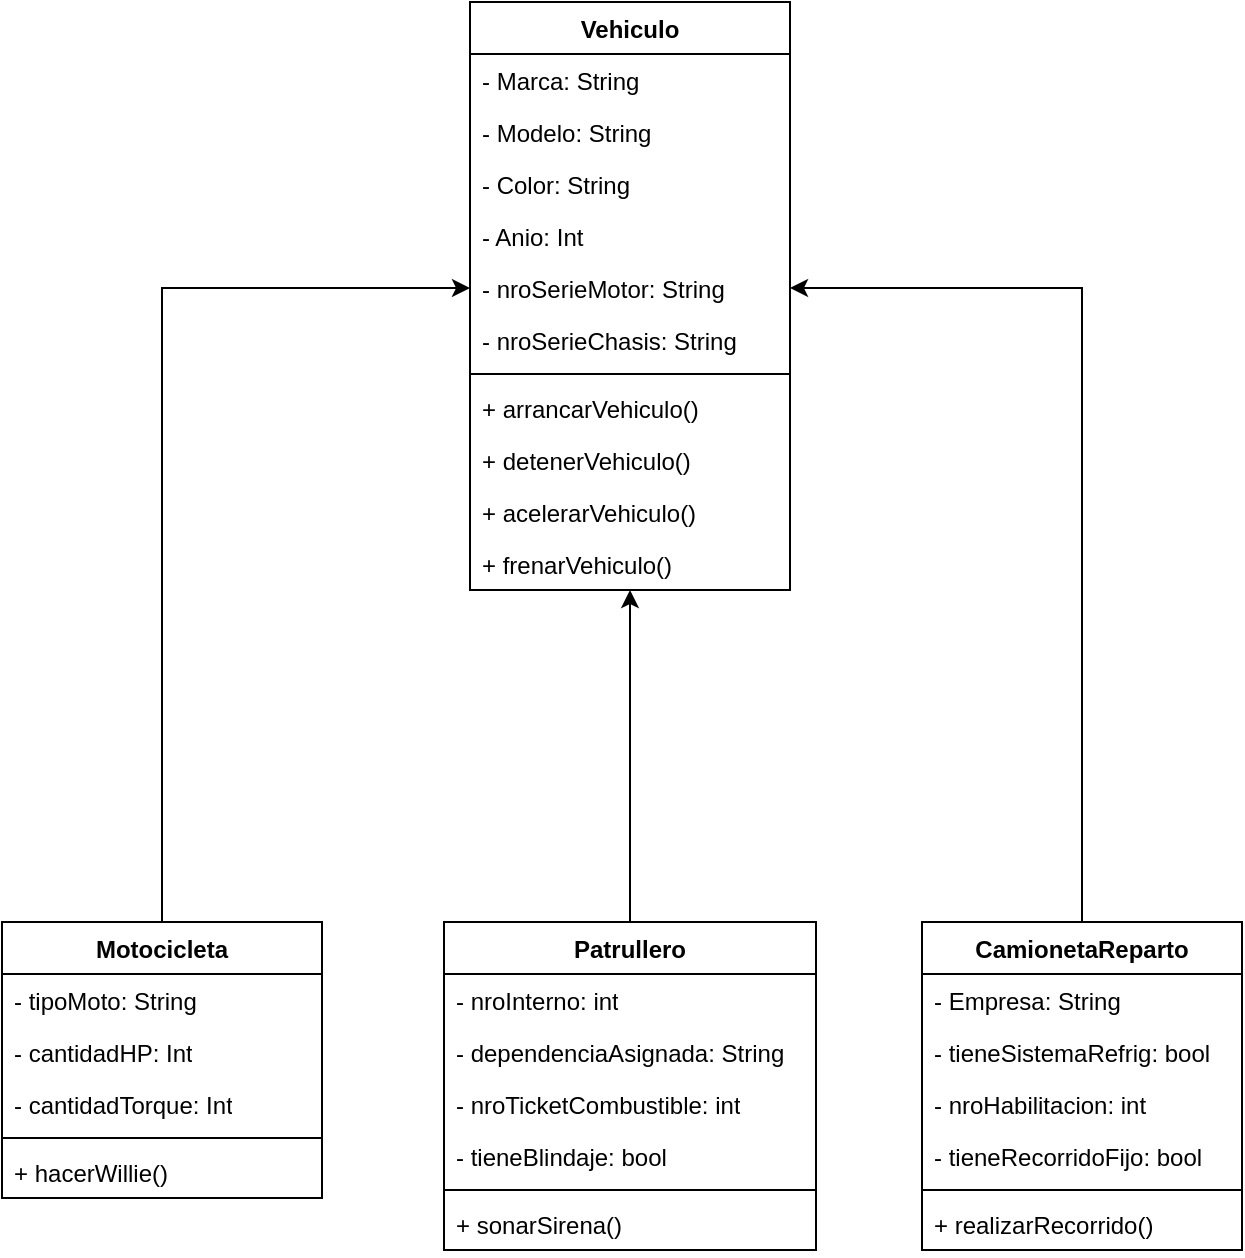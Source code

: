 <mxfile version="26.2.8">
  <diagram name="Página-1" id="VNTjKn-kO3xs-0Q_XKBr">
    <mxGraphModel dx="1641" dy="853" grid="1" gridSize="10" guides="1" tooltips="1" connect="1" arrows="1" fold="1" page="1" pageScale="1" pageWidth="827" pageHeight="1169" math="0" shadow="0">
      <root>
        <mxCell id="0" />
        <mxCell id="1" parent="0" />
        <mxCell id="LhBfAMIafzvcdsSHS8bk-43" value="" style="edgeStyle=orthogonalEdgeStyle;rounded=0;orthogonalLoop=1;jettySize=auto;html=1;" edge="1" parent="1" source="LhBfAMIafzvcdsSHS8bk-9" target="LhBfAMIafzvcdsSHS8bk-17">
          <mxGeometry relative="1" as="geometry">
            <mxPoint x="594" y="346" as="targetPoint" />
            <Array as="points" />
          </mxGeometry>
        </mxCell>
        <mxCell id="LhBfAMIafzvcdsSHS8bk-9" value="&lt;div&gt;Patrullero&lt;/div&gt;" style="swimlane;fontStyle=1;align=center;verticalAlign=top;childLayout=stackLayout;horizontal=1;startSize=26;horizontalStack=0;resizeParent=1;resizeParentMax=0;resizeLast=0;collapsible=1;marginBottom=0;whiteSpace=wrap;html=1;" vertex="1" parent="1">
          <mxGeometry x="321" y="600" width="186" height="164" as="geometry" />
        </mxCell>
        <mxCell id="LhBfAMIafzvcdsSHS8bk-21" value="- nroInterno: int" style="text;strokeColor=none;fillColor=none;align=left;verticalAlign=top;spacingLeft=4;spacingRight=4;overflow=hidden;rotatable=0;points=[[0,0.5],[1,0.5]];portConstraint=eastwest;whiteSpace=wrap;html=1;" vertex="1" parent="LhBfAMIafzvcdsSHS8bk-9">
          <mxGeometry y="26" width="186" height="26" as="geometry" />
        </mxCell>
        <mxCell id="LhBfAMIafzvcdsSHS8bk-24" value="- dependenciaAsignada: String" style="text;strokeColor=none;fillColor=none;align=left;verticalAlign=top;spacingLeft=4;spacingRight=4;overflow=hidden;rotatable=0;points=[[0,0.5],[1,0.5]];portConstraint=eastwest;whiteSpace=wrap;html=1;" vertex="1" parent="LhBfAMIafzvcdsSHS8bk-9">
          <mxGeometry y="52" width="186" height="26" as="geometry" />
        </mxCell>
        <mxCell id="LhBfAMIafzvcdsSHS8bk-30" value="- nroTicketCombustible: int" style="text;strokeColor=none;fillColor=none;align=left;verticalAlign=top;spacingLeft=4;spacingRight=4;overflow=hidden;rotatable=0;points=[[0,0.5],[1,0.5]];portConstraint=eastwest;whiteSpace=wrap;html=1;" vertex="1" parent="LhBfAMIafzvcdsSHS8bk-9">
          <mxGeometry y="78" width="186" height="26" as="geometry" />
        </mxCell>
        <mxCell id="LhBfAMIafzvcdsSHS8bk-29" value="- tieneBlindaje: bool" style="text;strokeColor=none;fillColor=none;align=left;verticalAlign=top;spacingLeft=4;spacingRight=4;overflow=hidden;rotatable=0;points=[[0,0.5],[1,0.5]];portConstraint=eastwest;whiteSpace=wrap;html=1;" vertex="1" parent="LhBfAMIafzvcdsSHS8bk-9">
          <mxGeometry y="104" width="186" height="26" as="geometry" />
        </mxCell>
        <mxCell id="LhBfAMIafzvcdsSHS8bk-11" value="" style="line;strokeWidth=1;fillColor=none;align=left;verticalAlign=middle;spacingTop=-1;spacingLeft=3;spacingRight=3;rotatable=0;labelPosition=right;points=[];portConstraint=eastwest;strokeColor=inherit;" vertex="1" parent="LhBfAMIafzvcdsSHS8bk-9">
          <mxGeometry y="130" width="186" height="8" as="geometry" />
        </mxCell>
        <mxCell id="LhBfAMIafzvcdsSHS8bk-23" value="+ sonarSirena()" style="text;strokeColor=none;fillColor=none;align=left;verticalAlign=top;spacingLeft=4;spacingRight=4;overflow=hidden;rotatable=0;points=[[0,0.5],[1,0.5]];portConstraint=eastwest;whiteSpace=wrap;html=1;" vertex="1" parent="LhBfAMIafzvcdsSHS8bk-9">
          <mxGeometry y="138" width="186" height="26" as="geometry" />
        </mxCell>
        <mxCell id="LhBfAMIafzvcdsSHS8bk-17" value="Vehiculo" style="swimlane;fontStyle=1;align=center;verticalAlign=top;childLayout=stackLayout;horizontal=1;startSize=26;horizontalStack=0;resizeParent=1;resizeParentMax=0;resizeLast=0;collapsible=1;marginBottom=0;whiteSpace=wrap;html=1;" vertex="1" parent="1">
          <mxGeometry x="334" y="140" width="160" height="294" as="geometry" />
        </mxCell>
        <mxCell id="LhBfAMIafzvcdsSHS8bk-18" value="- Marca: String" style="text;strokeColor=none;fillColor=none;align=left;verticalAlign=top;spacingLeft=4;spacingRight=4;overflow=hidden;rotatable=0;points=[[0,0.5],[1,0.5]];portConstraint=eastwest;whiteSpace=wrap;html=1;" vertex="1" parent="LhBfAMIafzvcdsSHS8bk-17">
          <mxGeometry y="26" width="160" height="26" as="geometry" />
        </mxCell>
        <mxCell id="LhBfAMIafzvcdsSHS8bk-27" value="- Modelo: String" style="text;strokeColor=none;fillColor=none;align=left;verticalAlign=top;spacingLeft=4;spacingRight=4;overflow=hidden;rotatable=0;points=[[0,0.5],[1,0.5]];portConstraint=eastwest;whiteSpace=wrap;html=1;" vertex="1" parent="LhBfAMIafzvcdsSHS8bk-17">
          <mxGeometry y="52" width="160" height="26" as="geometry" />
        </mxCell>
        <mxCell id="LhBfAMIafzvcdsSHS8bk-26" value="- Color: String" style="text;strokeColor=none;fillColor=none;align=left;verticalAlign=top;spacingLeft=4;spacingRight=4;overflow=hidden;rotatable=0;points=[[0,0.5],[1,0.5]];portConstraint=eastwest;whiteSpace=wrap;html=1;" vertex="1" parent="LhBfAMIafzvcdsSHS8bk-17">
          <mxGeometry y="78" width="160" height="26" as="geometry" />
        </mxCell>
        <mxCell id="LhBfAMIafzvcdsSHS8bk-46" value="- Anio: Int" style="text;strokeColor=none;fillColor=none;align=left;verticalAlign=top;spacingLeft=4;spacingRight=4;overflow=hidden;rotatable=0;points=[[0,0.5],[1,0.5]];portConstraint=eastwest;whiteSpace=wrap;html=1;" vertex="1" parent="LhBfAMIafzvcdsSHS8bk-17">
          <mxGeometry y="104" width="160" height="26" as="geometry" />
        </mxCell>
        <mxCell id="LhBfAMIafzvcdsSHS8bk-45" value="- nroSerieMotor: String" style="text;strokeColor=none;fillColor=none;align=left;verticalAlign=top;spacingLeft=4;spacingRight=4;overflow=hidden;rotatable=0;points=[[0,0.5],[1,0.5]];portConstraint=eastwest;whiteSpace=wrap;html=1;" vertex="1" parent="LhBfAMIafzvcdsSHS8bk-17">
          <mxGeometry y="130" width="160" height="26" as="geometry" />
        </mxCell>
        <mxCell id="LhBfAMIafzvcdsSHS8bk-44" value="- nroSerieChasis: String" style="text;strokeColor=none;fillColor=none;align=left;verticalAlign=top;spacingLeft=4;spacingRight=4;overflow=hidden;rotatable=0;points=[[0,0.5],[1,0.5]];portConstraint=eastwest;whiteSpace=wrap;html=1;" vertex="1" parent="LhBfAMIafzvcdsSHS8bk-17">
          <mxGeometry y="156" width="160" height="26" as="geometry" />
        </mxCell>
        <mxCell id="LhBfAMIafzvcdsSHS8bk-19" value="" style="line;strokeWidth=1;fillColor=none;align=left;verticalAlign=middle;spacingTop=-1;spacingLeft=3;spacingRight=3;rotatable=0;labelPosition=right;points=[];portConstraint=eastwest;strokeColor=inherit;" vertex="1" parent="LhBfAMIafzvcdsSHS8bk-17">
          <mxGeometry y="182" width="160" height="8" as="geometry" />
        </mxCell>
        <mxCell id="LhBfAMIafzvcdsSHS8bk-20" value="+ arrancarVehiculo()" style="text;strokeColor=none;fillColor=none;align=left;verticalAlign=top;spacingLeft=4;spacingRight=4;overflow=hidden;rotatable=0;points=[[0,0.5],[1,0.5]];portConstraint=eastwest;whiteSpace=wrap;html=1;" vertex="1" parent="LhBfAMIafzvcdsSHS8bk-17">
          <mxGeometry y="190" width="160" height="26" as="geometry" />
        </mxCell>
        <mxCell id="LhBfAMIafzvcdsSHS8bk-33" value="+ detenerVehiculo()" style="text;strokeColor=none;fillColor=none;align=left;verticalAlign=top;spacingLeft=4;spacingRight=4;overflow=hidden;rotatable=0;points=[[0,0.5],[1,0.5]];portConstraint=eastwest;whiteSpace=wrap;html=1;" vertex="1" parent="LhBfAMIafzvcdsSHS8bk-17">
          <mxGeometry y="216" width="160" height="26" as="geometry" />
        </mxCell>
        <mxCell id="LhBfAMIafzvcdsSHS8bk-48" value="+ acelerarVehiculo()" style="text;strokeColor=none;fillColor=none;align=left;verticalAlign=top;spacingLeft=4;spacingRight=4;overflow=hidden;rotatable=0;points=[[0,0.5],[1,0.5]];portConstraint=eastwest;whiteSpace=wrap;html=1;" vertex="1" parent="LhBfAMIafzvcdsSHS8bk-17">
          <mxGeometry y="242" width="160" height="26" as="geometry" />
        </mxCell>
        <mxCell id="LhBfAMIafzvcdsSHS8bk-47" value="+ frenarVehiculo()" style="text;strokeColor=none;fillColor=none;align=left;verticalAlign=top;spacingLeft=4;spacingRight=4;overflow=hidden;rotatable=0;points=[[0,0.5],[1,0.5]];portConstraint=eastwest;whiteSpace=wrap;html=1;" vertex="1" parent="LhBfAMIafzvcdsSHS8bk-17">
          <mxGeometry y="268" width="160" height="26" as="geometry" />
        </mxCell>
        <mxCell id="LhBfAMIafzvcdsSHS8bk-72" style="edgeStyle=orthogonalEdgeStyle;rounded=0;orthogonalLoop=1;jettySize=auto;html=1;exitX=0.5;exitY=0;exitDx=0;exitDy=0;entryX=0;entryY=0.5;entryDx=0;entryDy=0;" edge="1" parent="1" source="LhBfAMIafzvcdsSHS8bk-49" target="LhBfAMIafzvcdsSHS8bk-45">
          <mxGeometry relative="1" as="geometry" />
        </mxCell>
        <mxCell id="LhBfAMIafzvcdsSHS8bk-49" value="&lt;div&gt;Motocicleta&lt;/div&gt;" style="swimlane;fontStyle=1;align=center;verticalAlign=top;childLayout=stackLayout;horizontal=1;startSize=26;horizontalStack=0;resizeParent=1;resizeParentMax=0;resizeLast=0;collapsible=1;marginBottom=0;whiteSpace=wrap;html=1;" vertex="1" parent="1">
          <mxGeometry x="100" y="600" width="160" height="138" as="geometry" />
        </mxCell>
        <mxCell id="LhBfAMIafzvcdsSHS8bk-50" value="- tipoMoto: String" style="text;strokeColor=none;fillColor=none;align=left;verticalAlign=top;spacingLeft=4;spacingRight=4;overflow=hidden;rotatable=0;points=[[0,0.5],[1,0.5]];portConstraint=eastwest;whiteSpace=wrap;html=1;" vertex="1" parent="LhBfAMIafzvcdsSHS8bk-49">
          <mxGeometry y="26" width="160" height="26" as="geometry" />
        </mxCell>
        <mxCell id="LhBfAMIafzvcdsSHS8bk-51" value="- cantidadHP: Int" style="text;strokeColor=none;fillColor=none;align=left;verticalAlign=top;spacingLeft=4;spacingRight=4;overflow=hidden;rotatable=0;points=[[0,0.5],[1,0.5]];portConstraint=eastwest;whiteSpace=wrap;html=1;" vertex="1" parent="LhBfAMIafzvcdsSHS8bk-49">
          <mxGeometry y="52" width="160" height="26" as="geometry" />
        </mxCell>
        <mxCell id="LhBfAMIafzvcdsSHS8bk-52" value="- cantidadTorque: Int" style="text;strokeColor=none;fillColor=none;align=left;verticalAlign=top;spacingLeft=4;spacingRight=4;overflow=hidden;rotatable=0;points=[[0,0.5],[1,0.5]];portConstraint=eastwest;whiteSpace=wrap;html=1;" vertex="1" parent="LhBfAMIafzvcdsSHS8bk-49">
          <mxGeometry y="78" width="160" height="26" as="geometry" />
        </mxCell>
        <mxCell id="LhBfAMIafzvcdsSHS8bk-55" value="" style="line;strokeWidth=1;fillColor=none;align=left;verticalAlign=middle;spacingTop=-1;spacingLeft=3;spacingRight=3;rotatable=0;labelPosition=right;points=[];portConstraint=eastwest;strokeColor=inherit;" vertex="1" parent="LhBfAMIafzvcdsSHS8bk-49">
          <mxGeometry y="104" width="160" height="8" as="geometry" />
        </mxCell>
        <mxCell id="LhBfAMIafzvcdsSHS8bk-57" value="+ hacerWillie()" style="text;strokeColor=none;fillColor=none;align=left;verticalAlign=top;spacingLeft=4;spacingRight=4;overflow=hidden;rotatable=0;points=[[0,0.5],[1,0.5]];portConstraint=eastwest;whiteSpace=wrap;html=1;" vertex="1" parent="LhBfAMIafzvcdsSHS8bk-49">
          <mxGeometry y="112" width="160" height="26" as="geometry" />
        </mxCell>
        <mxCell id="LhBfAMIafzvcdsSHS8bk-71" style="edgeStyle=orthogonalEdgeStyle;rounded=0;orthogonalLoop=1;jettySize=auto;html=1;exitX=0.5;exitY=0;exitDx=0;exitDy=0;entryX=1;entryY=0.5;entryDx=0;entryDy=0;" edge="1" parent="1" source="LhBfAMIafzvcdsSHS8bk-58" target="LhBfAMIafzvcdsSHS8bk-45">
          <mxGeometry relative="1" as="geometry" />
        </mxCell>
        <mxCell id="LhBfAMIafzvcdsSHS8bk-58" value="&lt;div&gt;CamionetaReparto&lt;/div&gt;" style="swimlane;fontStyle=1;align=center;verticalAlign=top;childLayout=stackLayout;horizontal=1;startSize=26;horizontalStack=0;resizeParent=1;resizeParentMax=0;resizeLast=0;collapsible=1;marginBottom=0;whiteSpace=wrap;html=1;" vertex="1" parent="1">
          <mxGeometry x="560" y="600" width="160" height="164" as="geometry" />
        </mxCell>
        <mxCell id="LhBfAMIafzvcdsSHS8bk-59" value="- Empresa: String" style="text;strokeColor=none;fillColor=none;align=left;verticalAlign=top;spacingLeft=4;spacingRight=4;overflow=hidden;rotatable=0;points=[[0,0.5],[1,0.5]];portConstraint=eastwest;whiteSpace=wrap;html=1;" vertex="1" parent="LhBfAMIafzvcdsSHS8bk-58">
          <mxGeometry y="26" width="160" height="26" as="geometry" />
        </mxCell>
        <mxCell id="LhBfAMIafzvcdsSHS8bk-60" value="- tieneSistemaRefrig: bool" style="text;strokeColor=none;fillColor=none;align=left;verticalAlign=top;spacingLeft=4;spacingRight=4;overflow=hidden;rotatable=0;points=[[0,0.5],[1,0.5]];portConstraint=eastwest;whiteSpace=wrap;html=1;" vertex="1" parent="LhBfAMIafzvcdsSHS8bk-58">
          <mxGeometry y="52" width="160" height="26" as="geometry" />
        </mxCell>
        <mxCell id="LhBfAMIafzvcdsSHS8bk-61" value="- nroHabilitacion: int" style="text;strokeColor=none;fillColor=none;align=left;verticalAlign=top;spacingLeft=4;spacingRight=4;overflow=hidden;rotatable=0;points=[[0,0.5],[1,0.5]];portConstraint=eastwest;whiteSpace=wrap;html=1;" vertex="1" parent="LhBfAMIafzvcdsSHS8bk-58">
          <mxGeometry y="78" width="160" height="26" as="geometry" />
        </mxCell>
        <mxCell id="LhBfAMIafzvcdsSHS8bk-63" value="- tieneRecorridoFijo: bool" style="text;strokeColor=none;fillColor=none;align=left;verticalAlign=top;spacingLeft=4;spacingRight=4;overflow=hidden;rotatable=0;points=[[0,0.5],[1,0.5]];portConstraint=eastwest;whiteSpace=wrap;html=1;" vertex="1" parent="LhBfAMIafzvcdsSHS8bk-58">
          <mxGeometry y="104" width="160" height="26" as="geometry" />
        </mxCell>
        <mxCell id="LhBfAMIafzvcdsSHS8bk-64" value="" style="line;strokeWidth=1;fillColor=none;align=left;verticalAlign=middle;spacingTop=-1;spacingLeft=3;spacingRight=3;rotatable=0;labelPosition=right;points=[];portConstraint=eastwest;strokeColor=inherit;" vertex="1" parent="LhBfAMIafzvcdsSHS8bk-58">
          <mxGeometry y="130" width="160" height="8" as="geometry" />
        </mxCell>
        <mxCell id="LhBfAMIafzvcdsSHS8bk-66" value="+ realizarRecorrido()" style="text;strokeColor=none;fillColor=none;align=left;verticalAlign=top;spacingLeft=4;spacingRight=4;overflow=hidden;rotatable=0;points=[[0,0.5],[1,0.5]];portConstraint=eastwest;whiteSpace=wrap;html=1;" vertex="1" parent="LhBfAMIafzvcdsSHS8bk-58">
          <mxGeometry y="138" width="160" height="26" as="geometry" />
        </mxCell>
      </root>
    </mxGraphModel>
  </diagram>
</mxfile>
